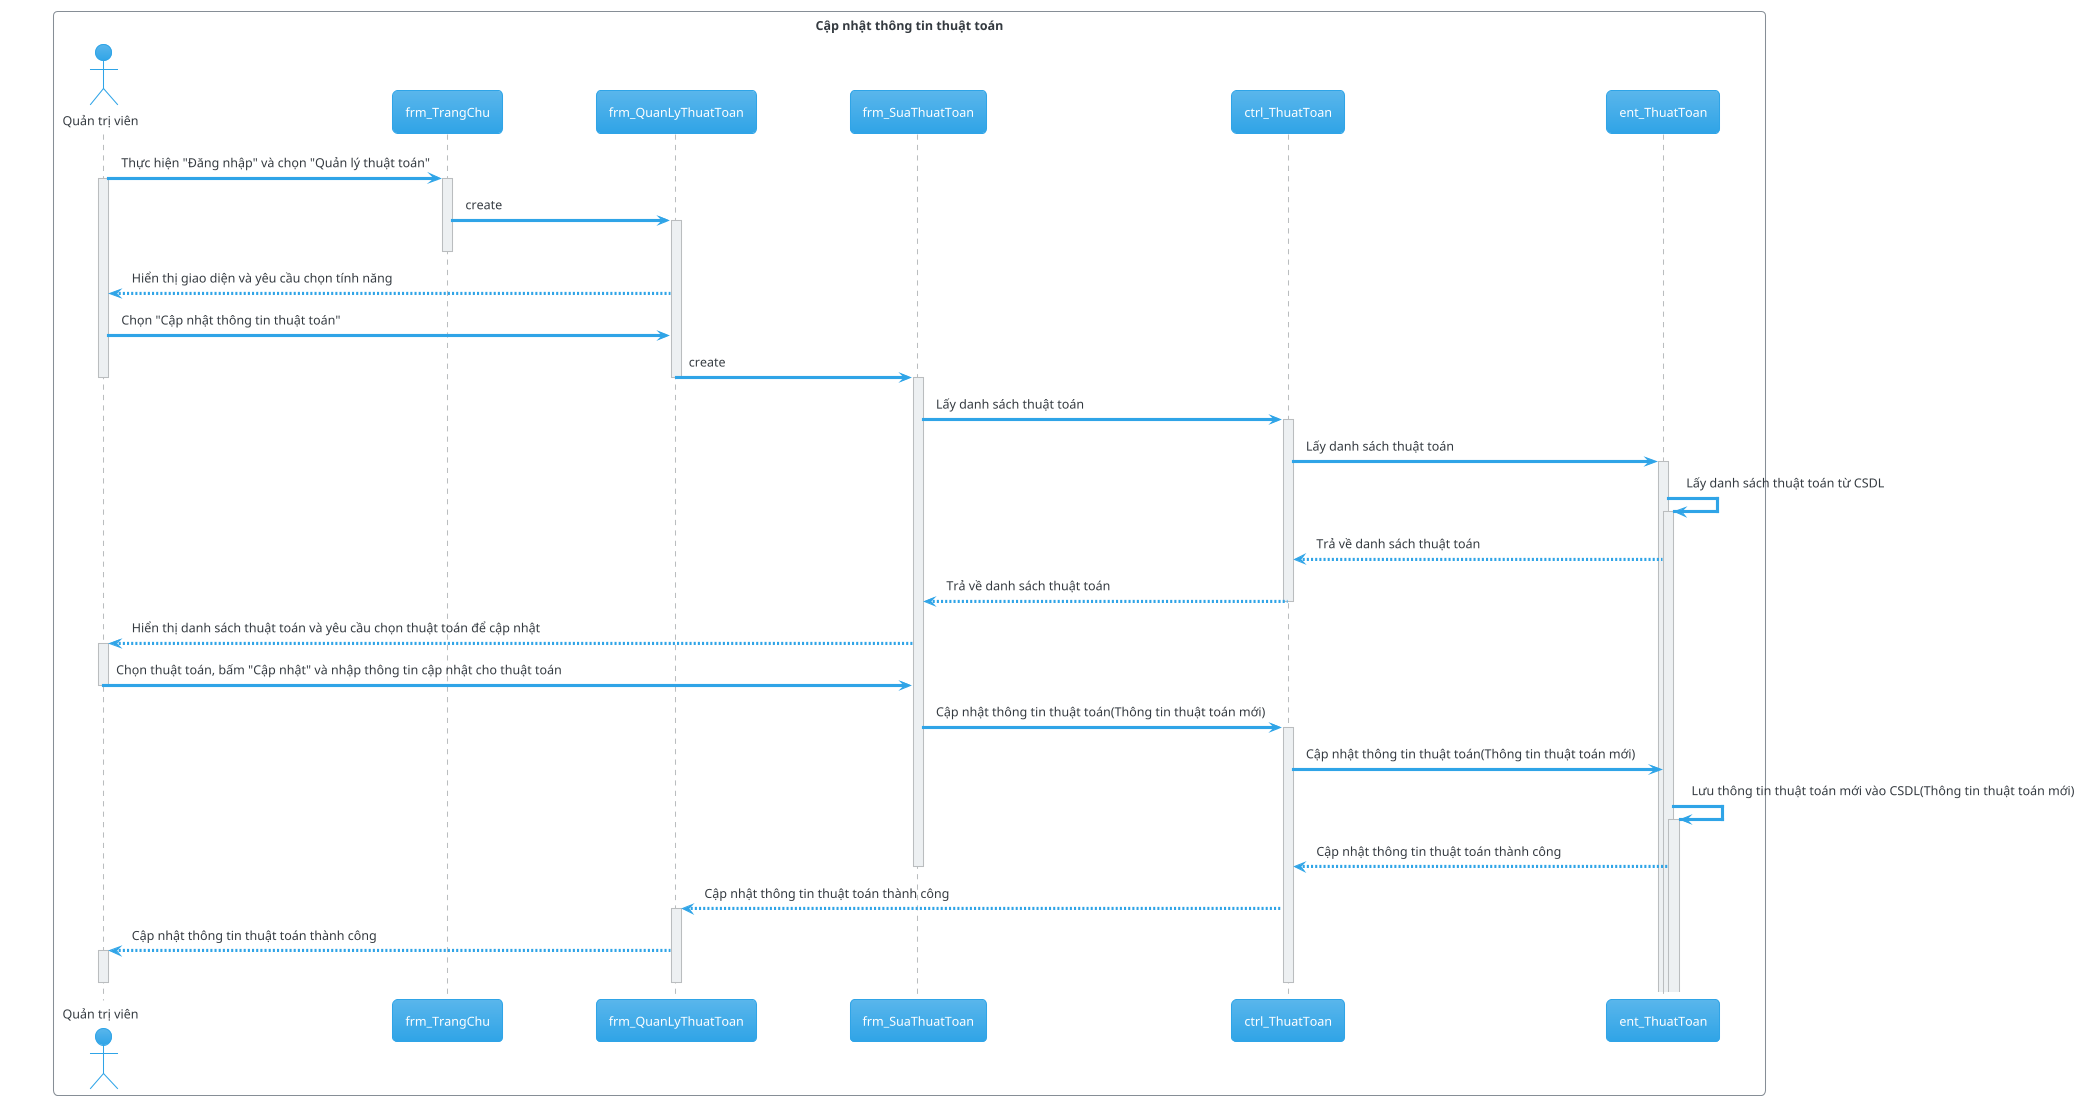 @startuml

!theme cerulean

skinparam backgroundColor #FFFFFF

box "Cập nhật thông tin thuật toán" #White
	actor "Quản trị viên" as user
	participant frm_TrangChu as homepage
	participant frm_QuanLyThuatToan as algorithm_management
	participant frm_SuaThuatToan as update_algorithm
	participant ctrl_ThuatToan as ctrl_algorithm
	participant ent_ThuatToan as ent_algorithm

	user -> homepage: Thực hiện "Đăng nhập" và chọn "Quản lý thuật toán"

	activate user

	activate homepage

	homepage -> algorithm_management: create

	activate algorithm_management

	deactivate homepage

	algorithm_management --> user: Hiển thị giao diện và yêu cầu chọn tính năng

	user -> algorithm_management: Chọn "Cập nhật thông tin thuật toán"

	algorithm_management -> update_algorithm: create

	deactivate algorithm_management

	deactivate user

	activate update_algorithm

	update_algorithm -> ctrl_algorithm: Lấy danh sách thuật toán

	activate ctrl_algorithm

	ctrl_algorithm -> ent_algorithm: Lấy danh sách thuật toán

	activate ent_algorithm

	ent_algorithm -> ent_algorithm: Lấy danh sách thuật toán từ CSDL
	
	activate ent_algorithm

	ent_algorithm --> ctrl_algorithm: Trả về danh sách thuật toán

	ctrl_algorithm --> update_algorithm: Trả về danh sách thuật toán

	deactivate ctrl_algorithm

	update_algorithm --> user: Hiển thị danh sách thuật toán và yêu cầu chọn thuật toán để cập nhật
	
	activate user

	user -> update_algorithm: Chọn thuật toán, bấm "Cập nhật" và nhập thông tin cập nhật cho thuật toán

	deactivate user

	update_algorithm -> ctrl_algorithm: Cập nhật thông tin thuật toán(Thông tin thuật toán mới)

	activate ctrl_algorithm

	ctrl_algorithm -> ent_algorithm: Cập nhật thông tin thuật toán(Thông tin thuật toán mới)

	ent_algorithm -> ent_algorithm: Lưu thông tin thuật toán mới vào CSDL(Thông tin thuật toán mới)

	activate ent_algorithm

	ent_algorithm --> ctrl_algorithm: Cập nhật thông tin thuật toán thành công

	deactivate update_algorithm

	ctrl_algorithm --> algorithm_management: Cập nhật thông tin thuật toán thành công

	activate algorithm_management

	algorithm_management --> user: Cập nhật thông tin thuật toán thành công

	activate user

	deactivate user

	deactivate ctrl_algorithm

	deactivate algorithm_management

	deactivate algorithm_management
end box

@enduml
